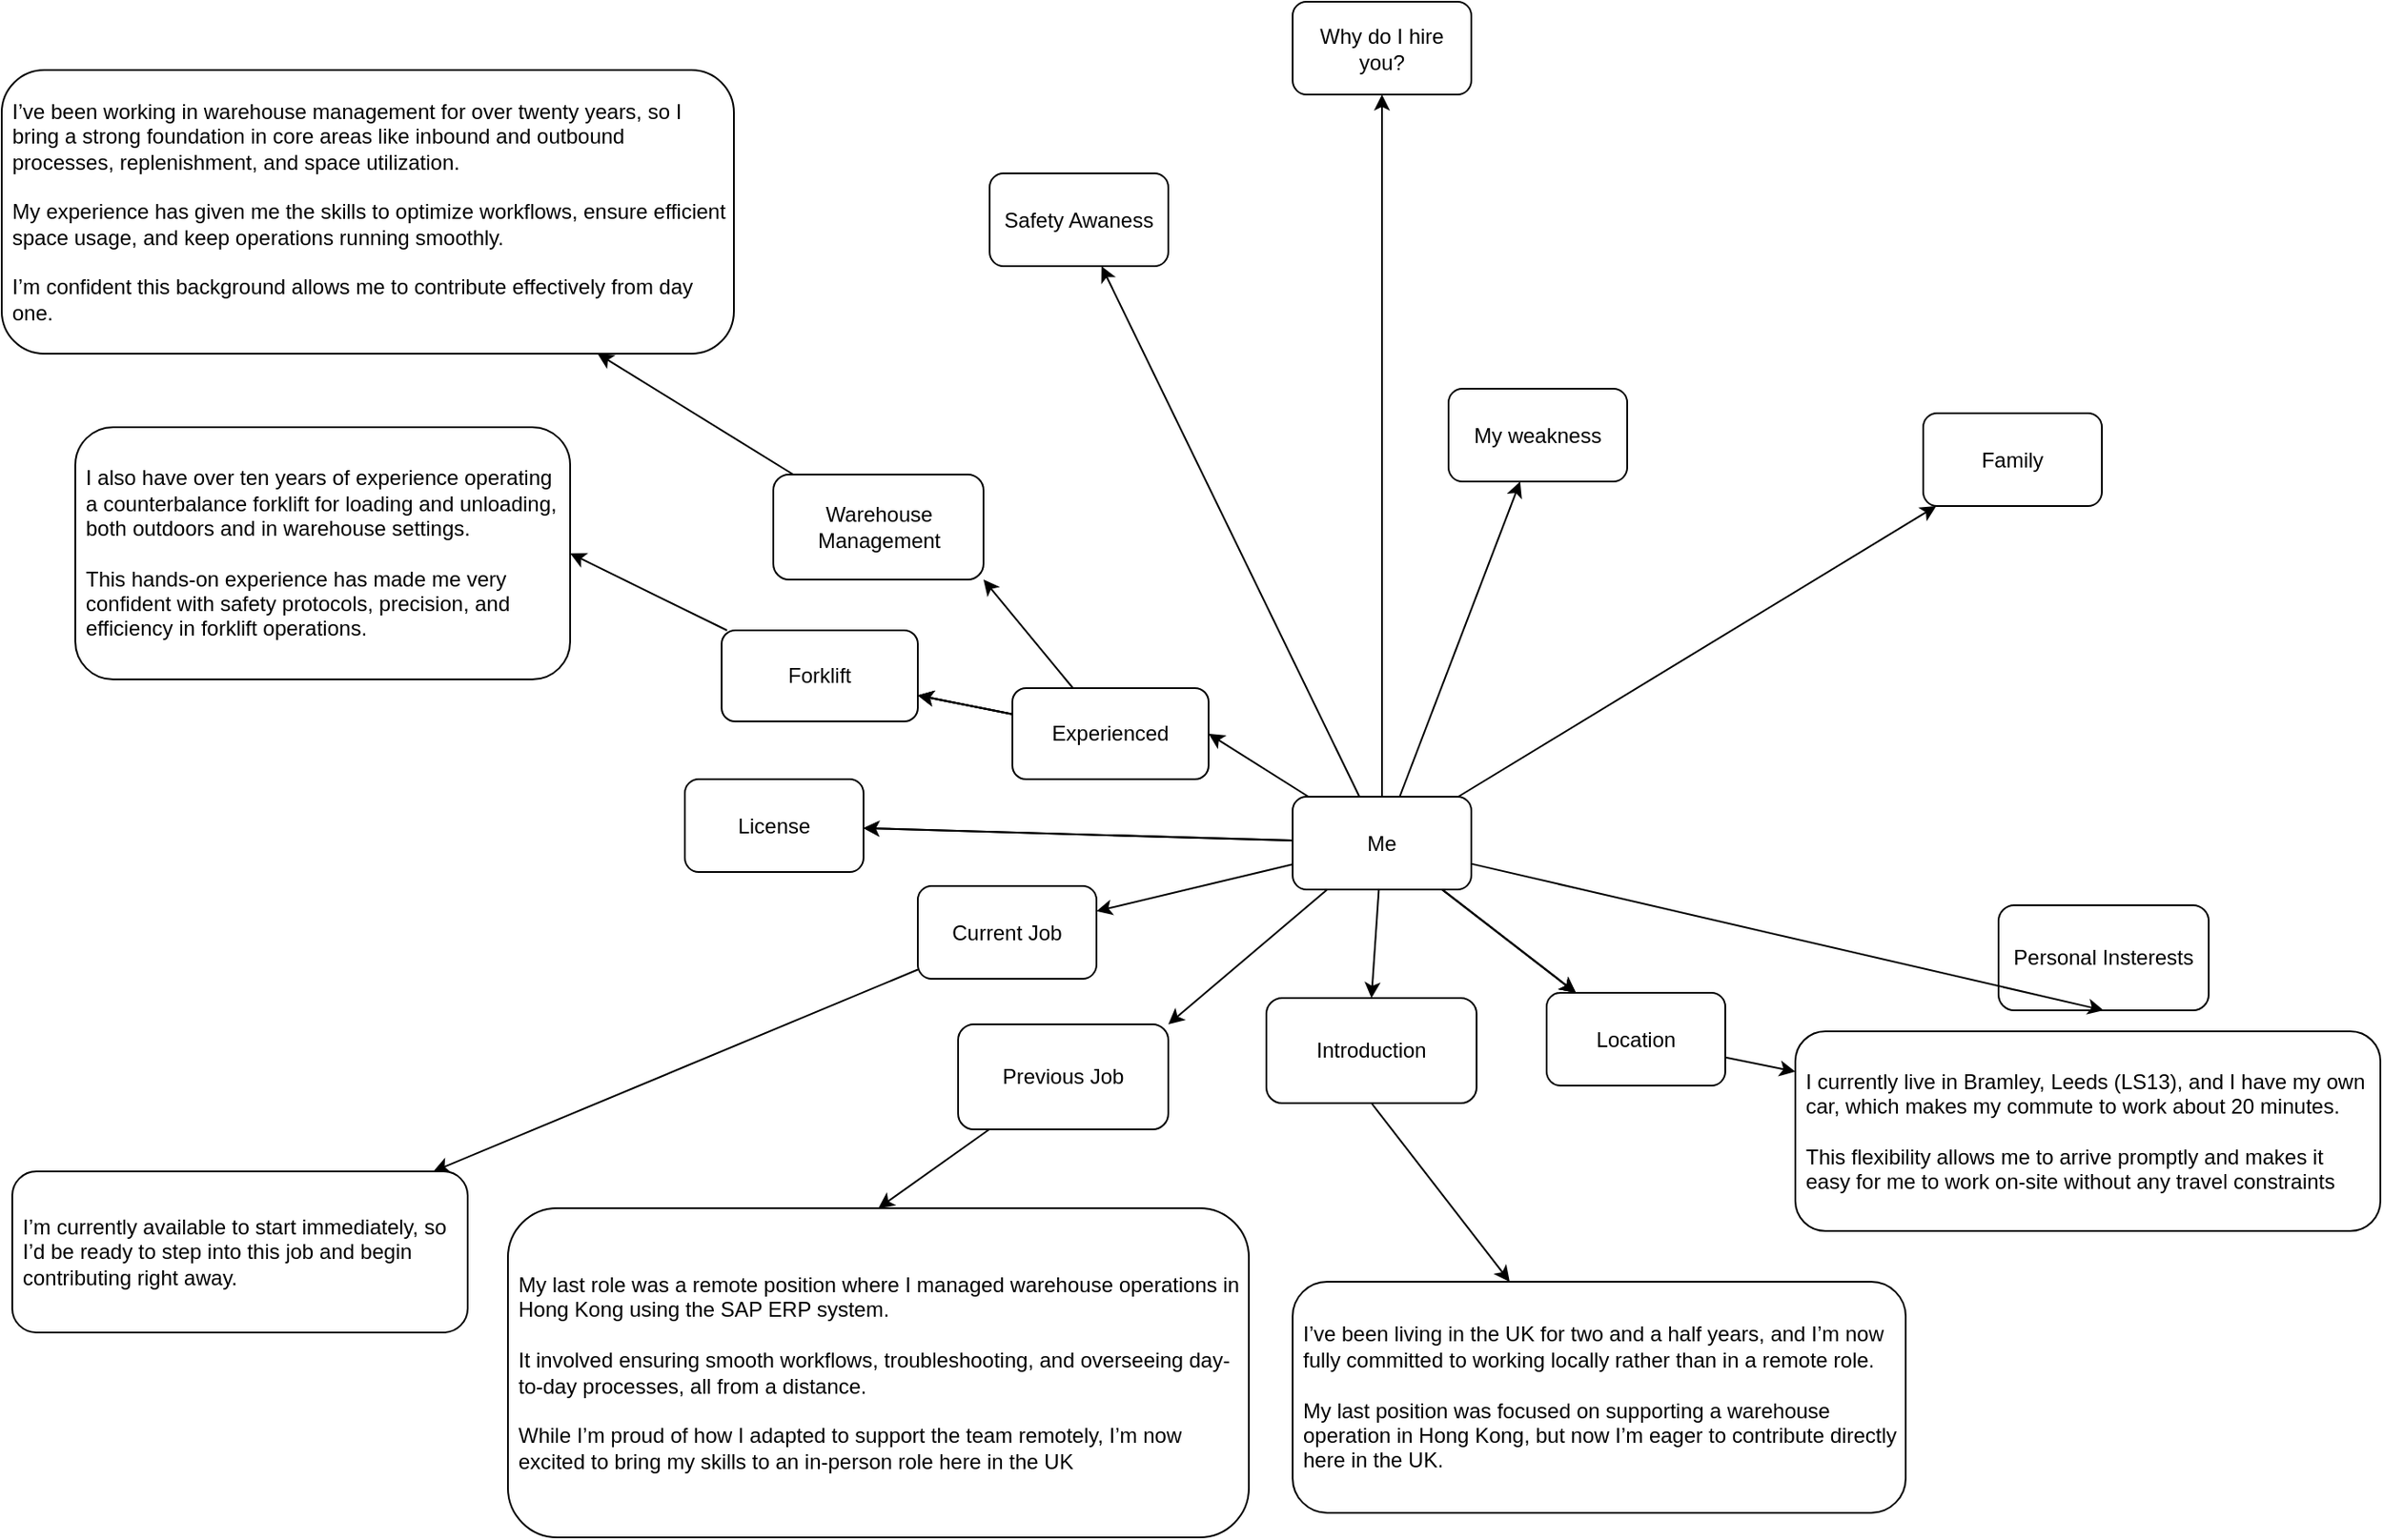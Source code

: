 <mxfile border="50" scale="3" compressed="false" locked="false" version="24.8.3">
  <diagram name="Blank" id="YmL12bMKpDGza6XwsDPr">
    <mxGraphModel dx="3475" dy="2052" grid="0" gridSize="10" guides="1" tooltips="1" connect="1" arrows="1" fold="1" page="1" pageScale="1" pageWidth="1920" pageHeight="1200" background="none" math="1" shadow="0">
      <root>
        <mxCell id="X5NqExCQtvZxIxQ7pmgY-0" />
        <mxCell id="1" parent="X5NqExCQtvZxIxQ7pmgY-0" />
        <mxCell id="CrhUcrs_FSrIWFr5ItiK-42" value="" style="rounded=0;orthogonalLoop=1;jettySize=auto;html=1;entryX=1;entryY=0.5;entryDx=0;entryDy=0;" edge="1" parent="1" source="CrhUcrs_FSrIWFr5ItiK-27" target="CrhUcrs_FSrIWFr5ItiK-41">
          <mxGeometry relative="1" as="geometry" />
        </mxCell>
        <mxCell id="CrhUcrs_FSrIWFr5ItiK-46" value="" style="edgeStyle=none;rounded=0;orthogonalLoop=1;jettySize=auto;html=1;" edge="1" parent="1" source="CrhUcrs_FSrIWFr5ItiK-27" target="CrhUcrs_FSrIWFr5ItiK-45">
          <mxGeometry relative="1" as="geometry" />
        </mxCell>
        <mxCell id="CrhUcrs_FSrIWFr5ItiK-50" value="" style="edgeStyle=none;rounded=0;orthogonalLoop=1;jettySize=auto;html=1;fontFamily=Helvetica;fontSize=12;fontColor=default;" edge="1" parent="1" source="CrhUcrs_FSrIWFr5ItiK-27" target="CrhUcrs_FSrIWFr5ItiK-49">
          <mxGeometry relative="1" as="geometry" />
        </mxCell>
        <mxCell id="CrhUcrs_FSrIWFr5ItiK-71" value="" style="rounded=0;orthogonalLoop=1;jettySize=auto;html=1;fontFamily=Helvetica;fontSize=12;fontColor=default;" edge="1" parent="1" source="CrhUcrs_FSrIWFr5ItiK-27" target="CrhUcrs_FSrIWFr5ItiK-70">
          <mxGeometry relative="1" as="geometry" />
        </mxCell>
        <mxCell id="CrhUcrs_FSrIWFr5ItiK-72" value="" style="edgeStyle=none;rounded=0;orthogonalLoop=1;jettySize=auto;html=1;fontFamily=Helvetica;fontSize=12;fontColor=default;" edge="1" parent="1" source="CrhUcrs_FSrIWFr5ItiK-27" target="CrhUcrs_FSrIWFr5ItiK-45">
          <mxGeometry relative="1" as="geometry" />
        </mxCell>
        <mxCell id="CrhUcrs_FSrIWFr5ItiK-74" value="" style="edgeStyle=none;rounded=0;orthogonalLoop=1;jettySize=auto;html=1;fontFamily=Helvetica;fontSize=12;fontColor=default;" edge="1" parent="1" source="CrhUcrs_FSrIWFr5ItiK-27" target="CrhUcrs_FSrIWFr5ItiK-45">
          <mxGeometry relative="1" as="geometry" />
        </mxCell>
        <mxCell id="CrhUcrs_FSrIWFr5ItiK-76" value="" style="edgeStyle=none;rounded=0;orthogonalLoop=1;jettySize=auto;html=1;fontFamily=Helvetica;fontSize=12;fontColor=default;" edge="1" parent="1" source="CrhUcrs_FSrIWFr5ItiK-27" target="CrhUcrs_FSrIWFr5ItiK-75">
          <mxGeometry relative="1" as="geometry" />
        </mxCell>
        <mxCell id="CrhUcrs_FSrIWFr5ItiK-79" value="" style="rounded=0;orthogonalLoop=1;jettySize=auto;fontFamily=Helvetica;fontSize=12;fontColor=default;elbow=vertical;" edge="1" parent="1" source="CrhUcrs_FSrIWFr5ItiK-27" target="CrhUcrs_FSrIWFr5ItiK-78">
          <mxGeometry relative="1" as="geometry">
            <mxPoint x="-294" y="-23" as="sourcePoint" />
          </mxGeometry>
        </mxCell>
        <mxCell id="CrhUcrs_FSrIWFr5ItiK-80" value="" style="edgeStyle=none;rounded=0;orthogonalLoop=1;jettySize=auto;html=1;fontFamily=Helvetica;fontSize=12;fontColor=default;" edge="1" parent="1" source="CrhUcrs_FSrIWFr5ItiK-27" target="CrhUcrs_FSrIWFr5ItiK-75">
          <mxGeometry relative="1" as="geometry" />
        </mxCell>
        <mxCell id="CrhUcrs_FSrIWFr5ItiK-82" value="" style="edgeStyle=none;rounded=0;orthogonalLoop=1;jettySize=auto;html=1;fontFamily=Helvetica;fontSize=12;fontColor=default;" edge="1" parent="1" source="CrhUcrs_FSrIWFr5ItiK-27" target="CrhUcrs_FSrIWFr5ItiK-81">
          <mxGeometry relative="1" as="geometry" />
        </mxCell>
        <mxCell id="CrhUcrs_FSrIWFr5ItiK-85" value="" style="edgeStyle=none;rounded=0;orthogonalLoop=1;jettySize=auto;html=1;fontFamily=Helvetica;fontSize=12;fontColor=default;" edge="1" parent="1" source="CrhUcrs_FSrIWFr5ItiK-27" target="CrhUcrs_FSrIWFr5ItiK-84">
          <mxGeometry relative="1" as="geometry" />
        </mxCell>
        <mxCell id="CrhUcrs_FSrIWFr5ItiK-27" value="Me" style="rounded=1;whiteSpace=wrap;html=1;" vertex="1" parent="1">
          <mxGeometry x="-360" y="58" width="102" height="53" as="geometry" />
        </mxCell>
        <mxCell id="CrhUcrs_FSrIWFr5ItiK-28" value="" style="rounded=0;orthogonalLoop=1;jettySize=auto;html=1;swimlaneLine=1;entryX=0.5;entryY=0;entryDx=0;entryDy=0;" edge="1" parent="1" source="CrhUcrs_FSrIWFr5ItiK-27" target="CrhUcrs_FSrIWFr5ItiK-29">
          <mxGeometry relative="1" as="geometry" />
        </mxCell>
        <mxCell id="CrhUcrs_FSrIWFr5ItiK-29" value="Introduction" style="rounded=1;whiteSpace=wrap;html=1;" vertex="1" parent="1">
          <mxGeometry x="-375" y="173" width="120" height="60" as="geometry" />
        </mxCell>
        <mxCell id="CrhUcrs_FSrIWFr5ItiK-33" value="Personal Insterests" style="rounded=1;whiteSpace=wrap;html=1;" vertex="1" parent="1">
          <mxGeometry x="43" y="120" width="120" height="60" as="geometry" />
        </mxCell>
        <mxCell id="CrhUcrs_FSrIWFr5ItiK-34" value="" style="rounded=0;orthogonalLoop=1;jettySize=auto;html=1;swimlaneLine=1;exitX=0.5;exitY=1;exitDx=0;exitDy=0;" edge="1" parent="1" source="CrhUcrs_FSrIWFr5ItiK-29" target="CrhUcrs_FSrIWFr5ItiK-35">
          <mxGeometry relative="1" as="geometry">
            <mxPoint x="-949" y="-4" as="sourcePoint" />
          </mxGeometry>
        </mxCell>
        <mxCell id="CrhUcrs_FSrIWFr5ItiK-35" value="I’ve been living in the UK for two and a half years, and I’m now fully committed to working locally rather than in a remote role. &#xa;&#xa;My last position was focused on supporting a warehouse operation in Hong Kong, but now I’m eager to contribute directly here in the UK." style="rounded=1;whiteSpace=wrap;perimeterSpacing=0;align=left;textDirection=ltr;spacingLeft=4;spacingRight=3;" vertex="1" parent="1">
          <mxGeometry x="-360" y="335" width="350" height="132" as="geometry" />
        </mxCell>
        <mxCell id="CrhUcrs_FSrIWFr5ItiK-36" value="" style="rounded=0;orthogonalLoop=1;jettySize=auto;html=1;swimlaneLine=1;entryX=1;entryY=0;entryDx=0;entryDy=0;" edge="1" parent="1" target="CrhUcrs_FSrIWFr5ItiK-37" source="CrhUcrs_FSrIWFr5ItiK-27">
          <mxGeometry relative="1" as="geometry">
            <mxPoint x="-345" y="111" as="sourcePoint" />
            <mxPoint x="-442" y="181" as="targetPoint" />
          </mxGeometry>
        </mxCell>
        <mxCell id="CrhUcrs_FSrIWFr5ItiK-64" value="" style="edgeStyle=none;rounded=0;orthogonalLoop=1;jettySize=auto;html=1;fontFamily=Helvetica;fontSize=12;fontColor=default;entryX=0.5;entryY=0;entryDx=0;entryDy=0;" edge="1" parent="1" source="CrhUcrs_FSrIWFr5ItiK-37" target="CrhUcrs_FSrIWFr5ItiK-38">
          <mxGeometry relative="1" as="geometry">
            <mxPoint x="-561.419" y="275" as="targetPoint" />
          </mxGeometry>
        </mxCell>
        <mxCell id="CrhUcrs_FSrIWFr5ItiK-37" value="Previous&lt;span style=&quot;background-color: initial;&quot;&gt;&amp;nbsp;Job&lt;/span&gt;" style="rounded=1;whiteSpace=wrap;html=1;" vertex="1" parent="1">
          <mxGeometry x="-551" y="188" width="120" height="60" as="geometry" />
        </mxCell>
        <mxCell id="CrhUcrs_FSrIWFr5ItiK-38" value="My last role was a remote position where I managed warehouse operations in Hong Kong using the SAP ERP system. &#xa;&#xa;It involved ensuring smooth workflows, troubleshooting, and overseeing day-to-day processes, all from a distance. &#xa;&#xa;While I’m proud of how I adapted to support the team remotely, I’m now excited to bring my skills to an in-person role here in the UK" style="rounded=1;whiteSpace=wrap;spacingLeft=4;align=left;spacingRight=4;fontFamily=Helvetica;" vertex="1" parent="1">
          <mxGeometry x="-808" y="293" width="423" height="188" as="geometry" />
        </mxCell>
        <mxCell id="CrhUcrs_FSrIWFr5ItiK-56" value="" style="edgeStyle=none;rounded=0;orthogonalLoop=1;jettySize=auto;html=1;fontFamily=Helvetica;fontSize=12;fontColor=default;" edge="1" parent="1" source="CrhUcrs_FSrIWFr5ItiK-41" target="CrhUcrs_FSrIWFr5ItiK-55">
          <mxGeometry relative="1" as="geometry" />
        </mxCell>
        <mxCell id="CrhUcrs_FSrIWFr5ItiK-58" value="" style="edgeStyle=none;rounded=0;orthogonalLoop=1;jettySize=auto;html=1;fontFamily=Helvetica;fontSize=12;fontColor=default;" edge="1" parent="1" source="CrhUcrs_FSrIWFr5ItiK-41" target="CrhUcrs_FSrIWFr5ItiK-55">
          <mxGeometry relative="1" as="geometry" />
        </mxCell>
        <mxCell id="CrhUcrs_FSrIWFr5ItiK-59" value="" style="edgeStyle=none;rounded=0;orthogonalLoop=1;jettySize=auto;html=1;fontFamily=Helvetica;fontSize=12;fontColor=default;" edge="1" parent="1" source="CrhUcrs_FSrIWFr5ItiK-41" target="CrhUcrs_FSrIWFr5ItiK-55">
          <mxGeometry relative="1" as="geometry" />
        </mxCell>
        <mxCell id="CrhUcrs_FSrIWFr5ItiK-61" value="" style="edgeStyle=none;rounded=0;orthogonalLoop=1;jettySize=auto;html=1;fontFamily=Helvetica;fontSize=12;fontColor=default;entryX=1;entryY=1;entryDx=0;entryDy=0;" edge="1" parent="1" source="CrhUcrs_FSrIWFr5ItiK-41" target="CrhUcrs_FSrIWFr5ItiK-66">
          <mxGeometry relative="1" as="geometry">
            <mxPoint x="-588.394" y="-126" as="targetPoint" />
          </mxGeometry>
        </mxCell>
        <mxCell id="CrhUcrs_FSrIWFr5ItiK-41" value="Experienced" style="rounded=1;whiteSpace=wrap;html=1;" vertex="1" parent="1">
          <mxGeometry x="-520" y="-4" width="112" height="52" as="geometry" />
        </mxCell>
        <mxCell id="CrhUcrs_FSrIWFr5ItiK-48" value="" style="edgeStyle=none;rounded=0;orthogonalLoop=1;jettySize=auto;html=1;" edge="1" parent="1" source="CrhUcrs_FSrIWFr5ItiK-45" target="CrhUcrs_FSrIWFr5ItiK-47">
          <mxGeometry relative="1" as="geometry" />
        </mxCell>
        <mxCell id="CrhUcrs_FSrIWFr5ItiK-45" value="Location" style="rounded=1;whiteSpace=wrap;html=1;" vertex="1" parent="1">
          <mxGeometry x="-215" y="170" width="102" height="53" as="geometry" />
        </mxCell>
        <mxCell id="CrhUcrs_FSrIWFr5ItiK-47" value="I currently live in Bramley, Leeds (LS13), and I have my own car, which makes my commute to work about 20 minutes. &#xa;&#xa;This flexibility allows me to arrive promptly and makes it easy for me to work on-site without any travel constraints" style="rounded=1;whiteSpace=wrap;align=left;fontFamily=Helvetica;spacingLeft=4;spacingRight=4;" vertex="1" parent="1">
          <mxGeometry x="-73" y="192" width="334" height="114" as="geometry" />
        </mxCell>
        <mxCell id="CrhUcrs_FSrIWFr5ItiK-52" value="" style="edgeStyle=none;rounded=0;orthogonalLoop=1;jettySize=auto;html=1;fontFamily=Helvetica;fontSize=12;fontColor=default;" edge="1" parent="1" source="CrhUcrs_FSrIWFr5ItiK-49" target="CrhUcrs_FSrIWFr5ItiK-51">
          <mxGeometry relative="1" as="geometry" />
        </mxCell>
        <mxCell id="CrhUcrs_FSrIWFr5ItiK-49" value="Current Job" style="rounded=1;whiteSpace=wrap;html=1;" vertex="1" parent="1">
          <mxGeometry x="-574" y="109" width="102" height="53" as="geometry" />
        </mxCell>
        <mxCell id="CrhUcrs_FSrIWFr5ItiK-51" value="I’m currently available to start immediately, so I’d be ready to step into this job and begin contributing right away." style="rounded=1;whiteSpace=wrap;align=left;spacingLeft=4;spacingRight=4;" vertex="1" parent="1">
          <mxGeometry x="-1091" y="272" width="260" height="92" as="geometry" />
        </mxCell>
        <mxCell id="CrhUcrs_FSrIWFr5ItiK-53" value="I also have over ten years of experience operating a counterbalance forklift for loading and unloading, both outdoors and in warehouse settings. &#xa;&#xa;This hands-on experience has made me very confident with safety protocols, precision, and efficiency in forklift operations." style="rounded=1;whiteSpace=wrap;spacingLeft=4;spacingRight=4;align=left;" vertex="1" parent="1">
          <mxGeometry x="-1055" y="-153" width="282.5" height="144" as="geometry" />
        </mxCell>
        <mxCell id="CrhUcrs_FSrIWFr5ItiK-55" value="Forklift" style="rounded=1;whiteSpace=wrap;html=1;" vertex="1" parent="1">
          <mxGeometry x="-686" y="-37" width="112" height="52" as="geometry" />
        </mxCell>
        <mxCell id="CrhUcrs_FSrIWFr5ItiK-57" style="edgeStyle=none;rounded=0;orthogonalLoop=1;jettySize=auto;html=1;fontFamily=Helvetica;fontSize=12;fontColor=default;entryX=1;entryY=0.5;entryDx=0;entryDy=0;" edge="1" parent="1" source="CrhUcrs_FSrIWFr5ItiK-55" target="CrhUcrs_FSrIWFr5ItiK-53">
          <mxGeometry relative="1" as="geometry">
            <mxPoint x="-632" y="-83" as="targetPoint" />
          </mxGeometry>
        </mxCell>
        <mxCell id="CrhUcrs_FSrIWFr5ItiK-69" value="" style="edgeStyle=none;rounded=0;orthogonalLoop=1;jettySize=auto;html=1;fontFamily=Helvetica;fontSize=12;fontColor=default;" edge="1" parent="1" source="CrhUcrs_FSrIWFr5ItiK-66" target="CrhUcrs_FSrIWFr5ItiK-68">
          <mxGeometry relative="1" as="geometry" />
        </mxCell>
        <mxCell id="CrhUcrs_FSrIWFr5ItiK-66" value="Warehouse Management" style="rounded=1;whiteSpace=wrap;html=1;spacingLeft=4;spacingRight=4;" vertex="1" parent="1">
          <mxGeometry x="-656.5" y="-126" width="120" height="60" as="geometry" />
        </mxCell>
        <mxCell id="CrhUcrs_FSrIWFr5ItiK-68" value="I’ve been working in warehouse management for over twenty years, so I bring a strong foundation in core areas like inbound and outbound processes, replenishment, and space utilization. &#xa;&#xa;My experience has given me the skills to optimize workflows, ensure efficient space usage, and keep operations running smoothly. &#xa;&#xa;I’m confident this background allows me to contribute effectively from day one." style="rounded=1;whiteSpace=wrap;spacingLeft=4;spacingRight=4;align=left;" vertex="1" parent="1">
          <mxGeometry x="-1097" y="-357" width="418" height="162" as="geometry" />
        </mxCell>
        <mxCell id="CrhUcrs_FSrIWFr5ItiK-70" value="Safety Awaness" style="rounded=1;whiteSpace=wrap;html=1;" vertex="1" parent="1">
          <mxGeometry x="-533" y="-298" width="102" height="53" as="geometry" />
        </mxCell>
        <mxCell id="CrhUcrs_FSrIWFr5ItiK-75" value="License" style="rounded=1;whiteSpace=wrap;html=1;" vertex="1" parent="1">
          <mxGeometry x="-707" y="48" width="102" height="53" as="geometry" />
        </mxCell>
        <mxCell id="CrhUcrs_FSrIWFr5ItiK-77" style="edgeStyle=none;rounded=0;orthogonalLoop=1;jettySize=auto;html=1;entryX=0.5;entryY=1;entryDx=0;entryDy=0;fontFamily=Helvetica;fontSize=12;fontColor=default;" edge="1" parent="1" source="CrhUcrs_FSrIWFr5ItiK-27" target="CrhUcrs_FSrIWFr5ItiK-33">
          <mxGeometry relative="1" as="geometry" />
        </mxCell>
        <mxCell id="CrhUcrs_FSrIWFr5ItiK-78" value="Family" style="rounded=1;whiteSpace=wrap;html=1;" vertex="1" parent="1">
          <mxGeometry y="-161" width="102" height="53" as="geometry" />
        </mxCell>
        <mxCell id="CrhUcrs_FSrIWFr5ItiK-81" value="Why do I hire you?" style="rounded=1;whiteSpace=wrap;html=1;" vertex="1" parent="1">
          <mxGeometry x="-360" y="-396" width="102" height="53" as="geometry" />
        </mxCell>
        <mxCell id="CrhUcrs_FSrIWFr5ItiK-84" value="My weakness" style="rounded=1;whiteSpace=wrap;html=1;" vertex="1" parent="1">
          <mxGeometry x="-271" y="-175" width="102" height="53" as="geometry" />
        </mxCell>
        <mxCell id="CrhUcrs_FSrIWFr5ItiK-87" style="edgeStyle=none;rounded=0;orthogonalLoop=1;jettySize=auto;html=1;exitX=0.25;exitY=0;exitDx=0;exitDy=0;fontFamily=Helvetica;fontSize=12;fontColor=default;" edge="1" parent="1" source="CrhUcrs_FSrIWFr5ItiK-37" target="CrhUcrs_FSrIWFr5ItiK-37">
          <mxGeometry relative="1" as="geometry" />
        </mxCell>
      </root>
    </mxGraphModel>
  </diagram>
</mxfile>
